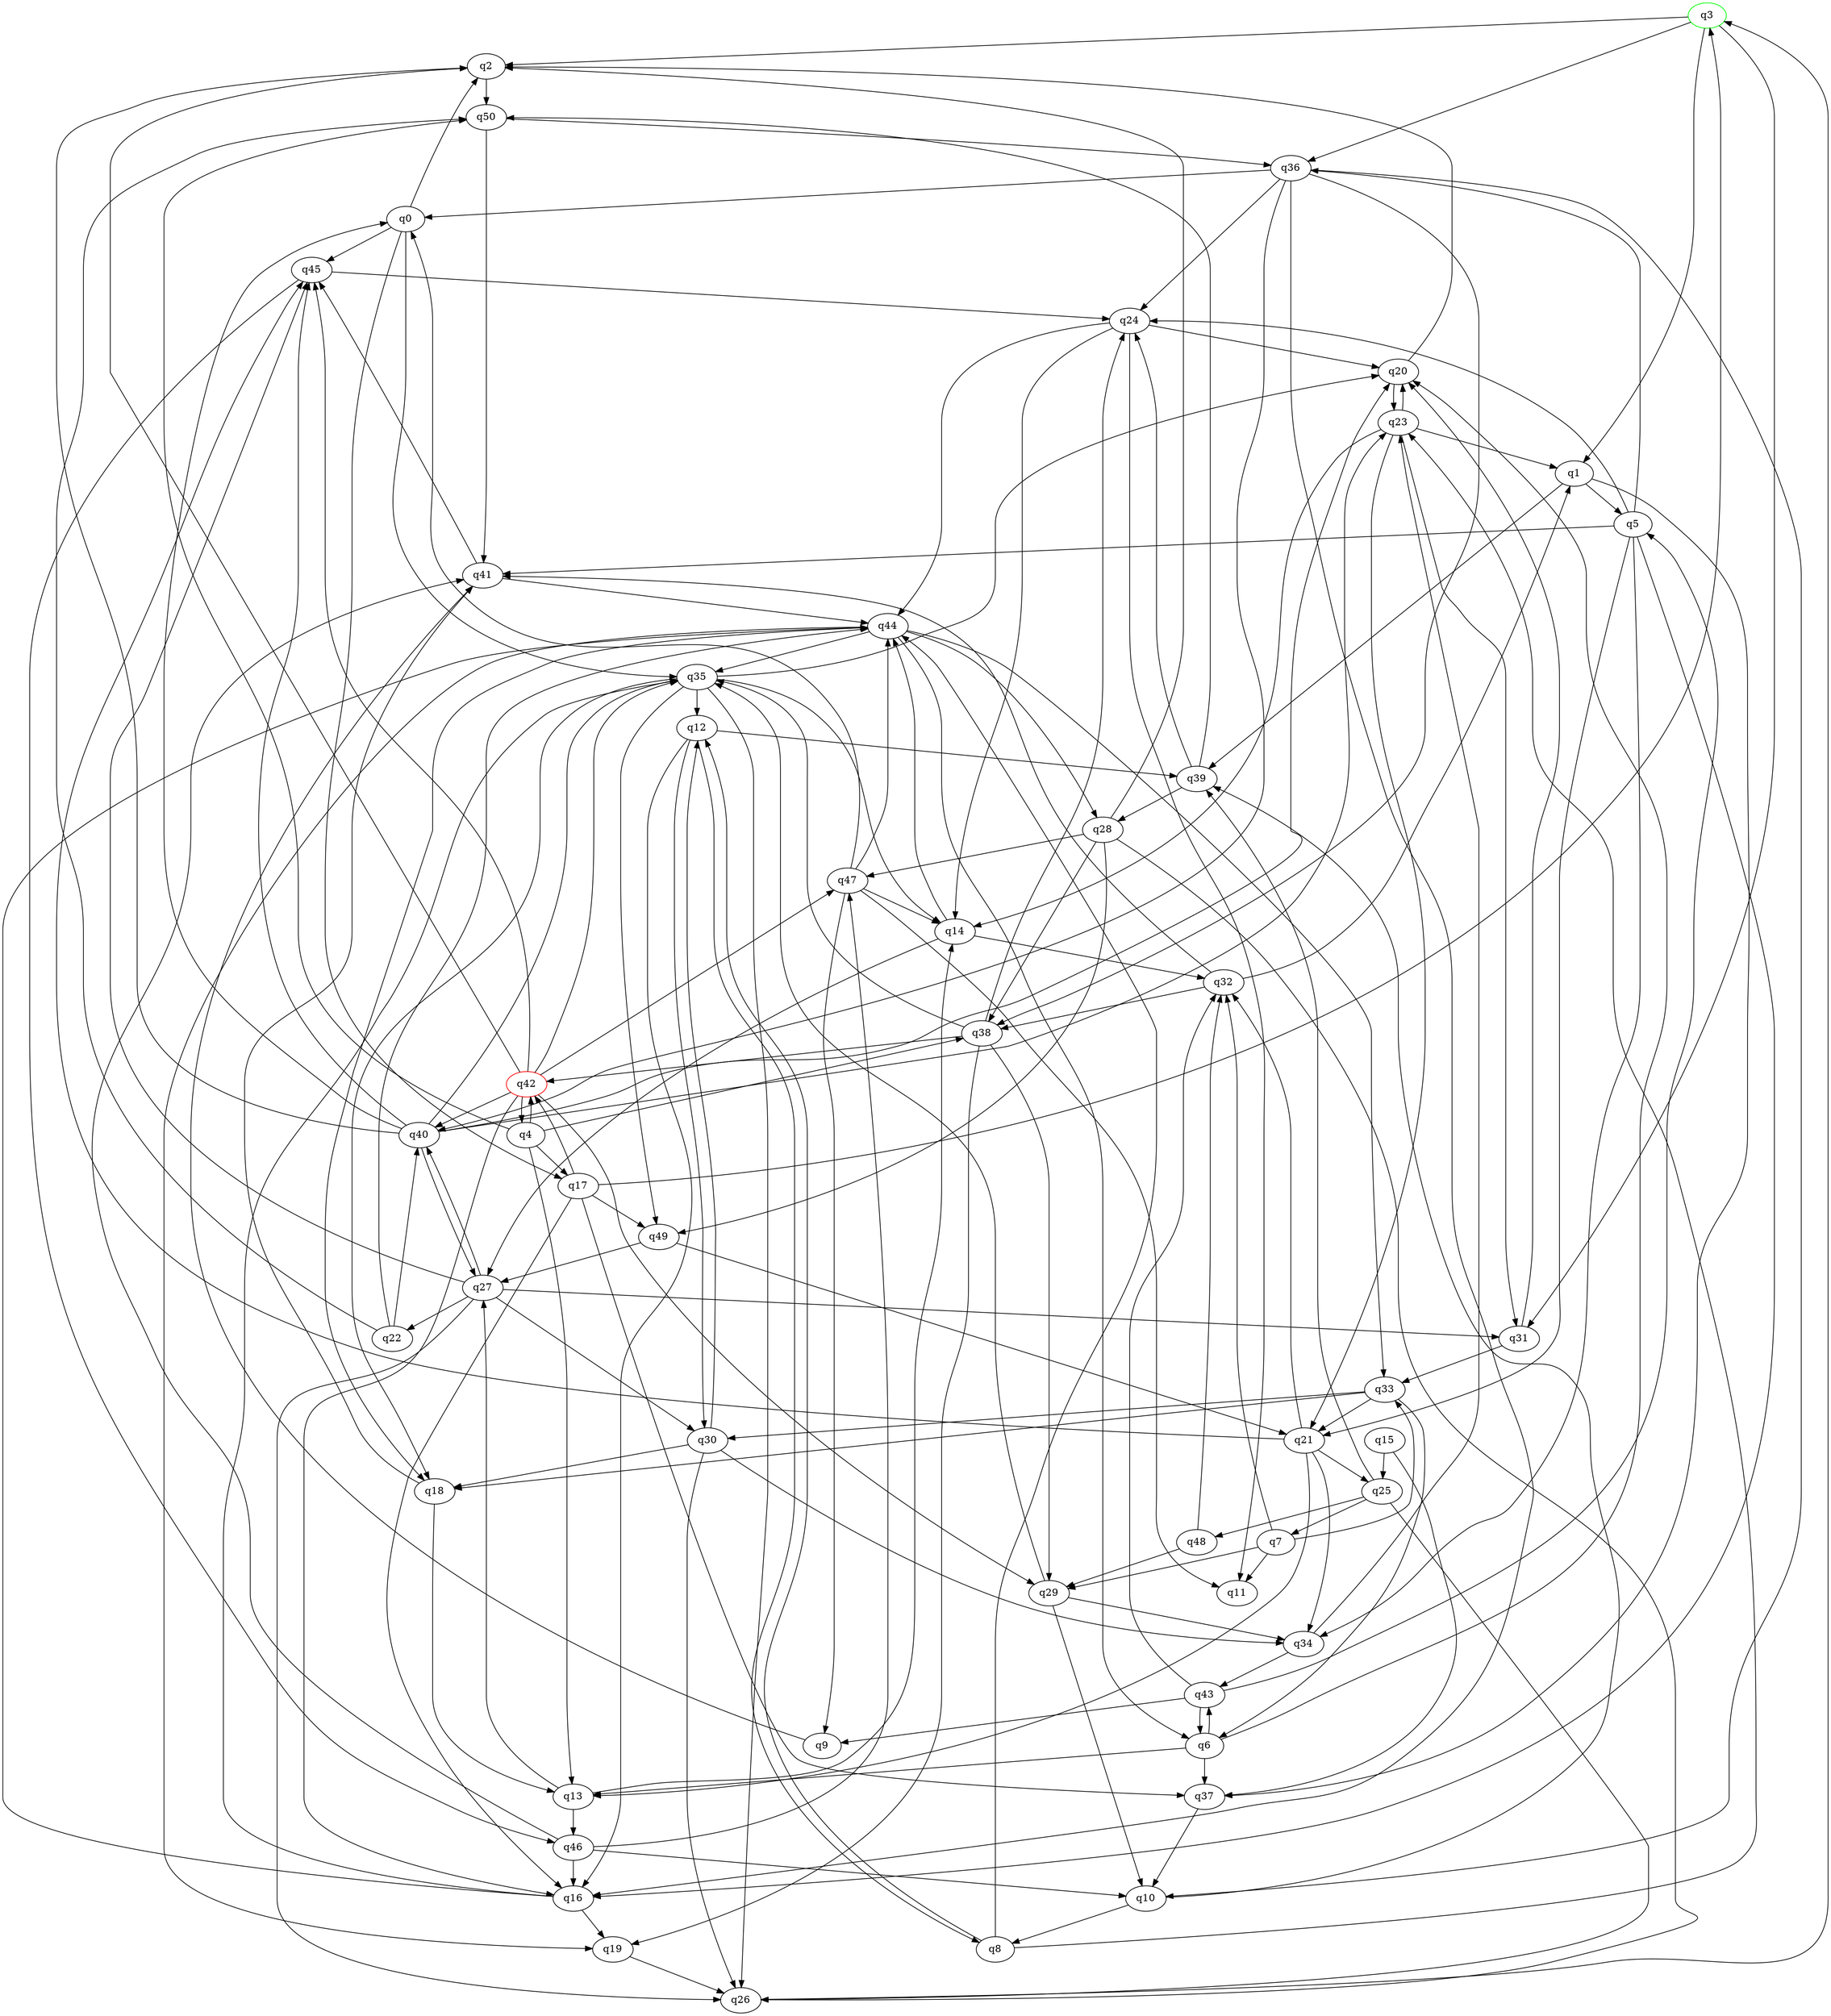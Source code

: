 digraph A{
q3 [initial=1,color=green];
q42 [final=1,color=red];
q0 -> q2;
q0 -> q17;
q0 -> q35;
q0 -> q45;
q1 -> q5;
q1 -> q37;
q1 -> q39;
q2 -> q50;
q3 -> q1;
q3 -> q2;
q3 -> q31;
q3 -> q36;
q4 -> q13;
q4 -> q17;
q4 -> q38;
q4 -> q42;
q4 -> q50;
q5 -> q16;
q5 -> q21;
q5 -> q24;
q5 -> q34;
q5 -> q36;
q5 -> q41;
q6 -> q13;
q6 -> q20;
q6 -> q37;
q6 -> q43;
q7 -> q11;
q7 -> q29;
q7 -> q32;
q7 -> q33;
q8 -> q12;
q8 -> q23;
q8 -> q44;
q9 -> q41;
q10 -> q8;
q10 -> q39;
q12 -> q8;
q12 -> q16;
q12 -> q30;
q12 -> q39;
q13 -> q14;
q13 -> q27;
q13 -> q46;
q14 -> q27;
q14 -> q32;
q14 -> q44;
q15 -> q25;
q15 -> q37;
q16 -> q19;
q16 -> q35;
q16 -> q44;
q17 -> q3;
q17 -> q16;
q17 -> q37;
q17 -> q42;
q17 -> q49;
q18 -> q13;
q18 -> q41;
q19 -> q26;
q20 -> q2;
q20 -> q23;
q21 -> q13;
q21 -> q25;
q21 -> q32;
q21 -> q34;
q21 -> q45;
q22 -> q40;
q22 -> q44;
q22 -> q50;
q23 -> q1;
q23 -> q14;
q23 -> q20;
q23 -> q21;
q23 -> q31;
q24 -> q11;
q24 -> q14;
q24 -> q20;
q24 -> q44;
q25 -> q7;
q25 -> q26;
q25 -> q39;
q25 -> q48;
q26 -> q3;
q27 -> q22;
q27 -> q26;
q27 -> q30;
q27 -> q31;
q27 -> q40;
q27 -> q45;
q28 -> q2;
q28 -> q26;
q28 -> q38;
q28 -> q47;
q28 -> q49;
q29 -> q10;
q29 -> q34;
q29 -> q35;
q30 -> q12;
q30 -> q18;
q30 -> q26;
q30 -> q34;
q31 -> q20;
q31 -> q33;
q32 -> q1;
q32 -> q38;
q32 -> q41;
q33 -> q6;
q33 -> q18;
q33 -> q21;
q33 -> q30;
q34 -> q23;
q34 -> q43;
q35 -> q12;
q35 -> q14;
q35 -> q18;
q35 -> q20;
q35 -> q26;
q35 -> q49;
q36 -> q0;
q36 -> q10;
q36 -> q16;
q36 -> q24;
q36 -> q38;
q36 -> q40;
q37 -> q10;
q38 -> q19;
q38 -> q24;
q38 -> q29;
q38 -> q35;
q38 -> q42;
q39 -> q24;
q39 -> q28;
q39 -> q50;
q40 -> q0;
q40 -> q2;
q40 -> q20;
q40 -> q23;
q40 -> q27;
q40 -> q35;
q40 -> q45;
q41 -> q44;
q41 -> q45;
q42 -> q2;
q42 -> q4;
q42 -> q16;
q42 -> q29;
q42 -> q35;
q42 -> q40;
q42 -> q45;
q42 -> q47;
q43 -> q5;
q43 -> q6;
q43 -> q9;
q43 -> q32;
q44 -> q6;
q44 -> q18;
q44 -> q19;
q44 -> q28;
q44 -> q33;
q44 -> q35;
q45 -> q24;
q45 -> q46;
q46 -> q10;
q46 -> q16;
q46 -> q41;
q46 -> q47;
q47 -> q0;
q47 -> q9;
q47 -> q11;
q47 -> q14;
q47 -> q44;
q48 -> q29;
q48 -> q32;
q49 -> q21;
q49 -> q27;
q50 -> q36;
q50 -> q41;
}